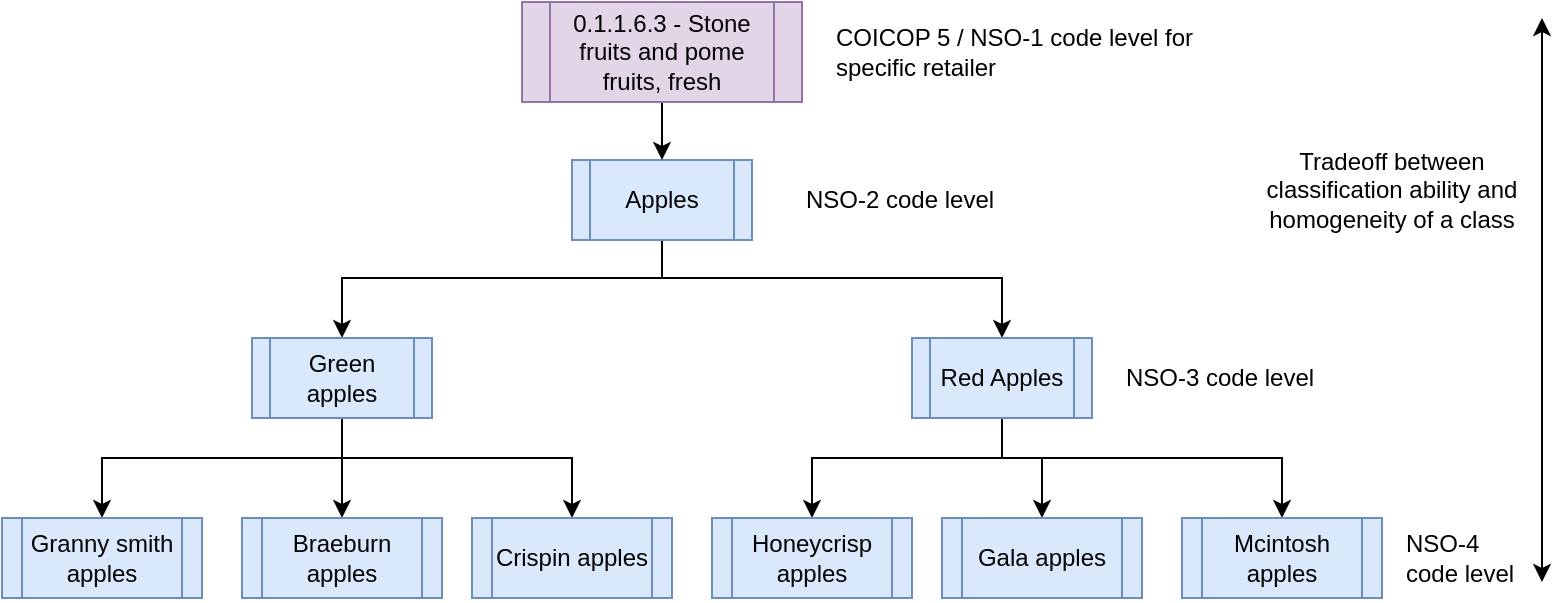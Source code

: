 <mxfile version="24.7.17">
  <diagram name="Page-1" id="-47vawB2OklfKsO3BJrx">
    <mxGraphModel dx="830" dy="482" grid="1" gridSize="10" guides="1" tooltips="1" connect="1" arrows="1" fold="1" page="1" pageScale="1" pageWidth="850" pageHeight="1100" math="0" shadow="0">
      <root>
        <mxCell id="0" />
        <mxCell id="1" parent="0" />
        <mxCell id="SSQXawZmtTG-jishtQTu-13" style="edgeStyle=orthogonalEdgeStyle;rounded=0;orthogonalLoop=1;jettySize=auto;html=1;" parent="1" source="SSQXawZmtTG-jishtQTu-1" target="SSQXawZmtTG-jishtQTu-2" edge="1">
          <mxGeometry relative="1" as="geometry">
            <Array as="points">
              <mxPoint x="400" y="310" />
              <mxPoint x="240" y="310" />
            </Array>
          </mxGeometry>
        </mxCell>
        <mxCell id="SSQXawZmtTG-jishtQTu-14" style="edgeStyle=orthogonalEdgeStyle;rounded=0;orthogonalLoop=1;jettySize=auto;html=1;" parent="1" source="SSQXawZmtTG-jishtQTu-1" target="SSQXawZmtTG-jishtQTu-3" edge="1">
          <mxGeometry relative="1" as="geometry">
            <Array as="points">
              <mxPoint x="400" y="310" />
              <mxPoint x="570" y="310" />
            </Array>
          </mxGeometry>
        </mxCell>
        <mxCell id="SSQXawZmtTG-jishtQTu-1" value="Apples" style="shape=process;whiteSpace=wrap;html=1;backgroundOutline=1;fillColor=#dae8fc;strokeColor=#6c8ebf;fontColor=#000000;" parent="1" vertex="1">
          <mxGeometry x="355" y="251" width="90" height="40" as="geometry" />
        </mxCell>
        <mxCell id="SSQXawZmtTG-jishtQTu-15" style="edgeStyle=orthogonalEdgeStyle;rounded=0;orthogonalLoop=1;jettySize=auto;html=1;" parent="1" source="SSQXawZmtTG-jishtQTu-2" target="SSQXawZmtTG-jishtQTu-4" edge="1">
          <mxGeometry relative="1" as="geometry">
            <Array as="points">
              <mxPoint x="240" y="400" />
              <mxPoint x="120" y="400" />
            </Array>
          </mxGeometry>
        </mxCell>
        <mxCell id="SSQXawZmtTG-jishtQTu-16" style="edgeStyle=orthogonalEdgeStyle;rounded=0;orthogonalLoop=1;jettySize=auto;html=1;entryX=0.5;entryY=0;entryDx=0;entryDy=0;" parent="1" source="SSQXawZmtTG-jishtQTu-2" target="SSQXawZmtTG-jishtQTu-5" edge="1">
          <mxGeometry relative="1" as="geometry">
            <Array as="points">
              <mxPoint x="240" y="390" />
              <mxPoint x="240" y="390" />
            </Array>
          </mxGeometry>
        </mxCell>
        <mxCell id="SSQXawZmtTG-jishtQTu-17" style="edgeStyle=orthogonalEdgeStyle;rounded=0;orthogonalLoop=1;jettySize=auto;html=1;" parent="1" source="SSQXawZmtTG-jishtQTu-2" target="SSQXawZmtTG-jishtQTu-6" edge="1">
          <mxGeometry relative="1" as="geometry">
            <Array as="points">
              <mxPoint x="240" y="400" />
              <mxPoint x="355" y="400" />
            </Array>
          </mxGeometry>
        </mxCell>
        <mxCell id="SSQXawZmtTG-jishtQTu-2" value="Green apples" style="shape=process;whiteSpace=wrap;html=1;backgroundOutline=1;fillColor=#dae8fc;strokeColor=#6c8ebf;fontColor=#000000;" parent="1" vertex="1">
          <mxGeometry x="195" y="340" width="90" height="40" as="geometry" />
        </mxCell>
        <mxCell id="SSQXawZmtTG-jishtQTu-18" style="edgeStyle=orthogonalEdgeStyle;rounded=0;orthogonalLoop=1;jettySize=auto;html=1;entryX=0.5;entryY=0;entryDx=0;entryDy=0;" parent="1" source="SSQXawZmtTG-jishtQTu-3" target="SSQXawZmtTG-jishtQTu-7" edge="1">
          <mxGeometry relative="1" as="geometry">
            <Array as="points">
              <mxPoint x="570" y="400" />
              <mxPoint x="475" y="400" />
            </Array>
          </mxGeometry>
        </mxCell>
        <mxCell id="SSQXawZmtTG-jishtQTu-19" style="edgeStyle=orthogonalEdgeStyle;rounded=0;orthogonalLoop=1;jettySize=auto;html=1;entryX=0.5;entryY=0;entryDx=0;entryDy=0;" parent="1" source="SSQXawZmtTG-jishtQTu-3" target="SSQXawZmtTG-jishtQTu-8" edge="1">
          <mxGeometry relative="1" as="geometry">
            <Array as="points">
              <mxPoint x="570" y="400" />
              <mxPoint x="590" y="400" />
            </Array>
          </mxGeometry>
        </mxCell>
        <mxCell id="SSQXawZmtTG-jishtQTu-20" style="edgeStyle=orthogonalEdgeStyle;rounded=0;orthogonalLoop=1;jettySize=auto;html=1;" parent="1" source="SSQXawZmtTG-jishtQTu-3" target="SSQXawZmtTG-jishtQTu-9" edge="1">
          <mxGeometry relative="1" as="geometry">
            <Array as="points">
              <mxPoint x="570" y="400" />
              <mxPoint x="710" y="400" />
            </Array>
          </mxGeometry>
        </mxCell>
        <mxCell id="SSQXawZmtTG-jishtQTu-3" value="Red Apples" style="shape=process;whiteSpace=wrap;html=1;backgroundOutline=1;fillColor=#dae8fc;strokeColor=#6c8ebf;fontColor=#000000;" parent="1" vertex="1">
          <mxGeometry x="525" y="340" width="90" height="40" as="geometry" />
        </mxCell>
        <mxCell id="SSQXawZmtTG-jishtQTu-4" value="Granny smith apples" style="shape=process;whiteSpace=wrap;html=1;backgroundOutline=1;fillColor=#dae8fc;strokeColor=#6c8ebf;fontColor=#000000;" parent="1" vertex="1">
          <mxGeometry x="70" y="430" width="100" height="40" as="geometry" />
        </mxCell>
        <mxCell id="SSQXawZmtTG-jishtQTu-5" value="Braeburn apples" style="shape=process;whiteSpace=wrap;html=1;backgroundOutline=1;fillColor=#dae8fc;strokeColor=#6c8ebf;fontColor=#000000;" parent="1" vertex="1">
          <mxGeometry x="190" y="430" width="100" height="40" as="geometry" />
        </mxCell>
        <mxCell id="SSQXawZmtTG-jishtQTu-6" value="Crispin apples" style="shape=process;whiteSpace=wrap;html=1;backgroundOutline=1;fillColor=#dae8fc;strokeColor=#6c8ebf;fontColor=#000000;" parent="1" vertex="1">
          <mxGeometry x="305" y="430" width="100" height="40" as="geometry" />
        </mxCell>
        <mxCell id="SSQXawZmtTG-jishtQTu-7" value="Honeycrisp apples" style="shape=process;whiteSpace=wrap;html=1;backgroundOutline=1;fillColor=#dae8fc;strokeColor=#6c8ebf;fontColor=#000000;" parent="1" vertex="1">
          <mxGeometry x="425" y="430" width="100" height="40" as="geometry" />
        </mxCell>
        <mxCell id="SSQXawZmtTG-jishtQTu-8" value="Gala apples" style="shape=process;whiteSpace=wrap;html=1;backgroundOutline=1;fillColor=#dae8fc;strokeColor=#6c8ebf;fontColor=#000000;" parent="1" vertex="1">
          <mxGeometry x="540" y="430" width="100" height="40" as="geometry" />
        </mxCell>
        <mxCell id="SSQXawZmtTG-jishtQTu-9" value="Mcintosh apples" style="shape=process;whiteSpace=wrap;html=1;backgroundOutline=1;fillColor=#dae8fc;strokeColor=#6c8ebf;fontColor=#000000;" parent="1" vertex="1">
          <mxGeometry x="660" y="430" width="100" height="40" as="geometry" />
        </mxCell>
        <mxCell id="SSQXawZmtTG-jishtQTu-21" style="edgeStyle=orthogonalEdgeStyle;rounded=0;orthogonalLoop=1;jettySize=auto;html=1;entryX=0.5;entryY=0;entryDx=0;entryDy=0;" parent="1" source="SSQXawZmtTG-jishtQTu-11" target="SSQXawZmtTG-jishtQTu-1" edge="1">
          <mxGeometry relative="1" as="geometry" />
        </mxCell>
        <mxCell id="SSQXawZmtTG-jishtQTu-11" value="0.1.1.6.3 -&amp;nbsp;Stone fruits and pome fruits, fresh " style="shape=process;whiteSpace=wrap;html=1;backgroundOutline=1;fillColor=#e1d5e7;strokeColor=#9673a6;fontColor=#000000;" parent="1" vertex="1">
          <mxGeometry x="330" y="172" width="140" height="50" as="geometry" />
        </mxCell>
        <mxCell id="SSQXawZmtTG-jishtQTu-22" value="" style="endArrow=classic;html=1;rounded=0;startArrow=classic;startFill=1;" parent="1" edge="1">
          <mxGeometry width="50" height="50" relative="1" as="geometry">
            <mxPoint x="840" y="180" as="sourcePoint" />
            <mxPoint x="840" y="462" as="targetPoint" />
          </mxGeometry>
        </mxCell>
        <mxCell id="SSQXawZmtTG-jishtQTu-23" value="COICOP 5 / NSO-1 code level for specific retailer" style="text;html=1;align=left;verticalAlign=middle;whiteSpace=wrap;rounded=0;" parent="1" vertex="1">
          <mxGeometry x="485" y="182" width="215" height="30" as="geometry" />
        </mxCell>
        <mxCell id="SSQXawZmtTG-jishtQTu-26" value="Tradeoff between classification ability and homogeneity of a class" style="text;html=1;align=center;verticalAlign=middle;whiteSpace=wrap;rounded=0;" parent="1" vertex="1">
          <mxGeometry x="700" y="241" width="130" height="50" as="geometry" />
        </mxCell>
        <mxCell id="L2nDybMmB9wwb03HZ6T9-1" value="NSO-2 code level" style="text;html=1;align=left;verticalAlign=middle;whiteSpace=wrap;rounded=0;" vertex="1" parent="1">
          <mxGeometry x="470" y="256" width="110" height="30" as="geometry" />
        </mxCell>
        <mxCell id="L2nDybMmB9wwb03HZ6T9-2" value="NSO-3 code level" style="text;html=1;align=left;verticalAlign=middle;whiteSpace=wrap;rounded=0;" vertex="1" parent="1">
          <mxGeometry x="630" y="345" width="110" height="30" as="geometry" />
        </mxCell>
        <mxCell id="L2nDybMmB9wwb03HZ6T9-3" value="NSO-4 code level" style="text;html=1;align=left;verticalAlign=middle;whiteSpace=wrap;rounded=0;" vertex="1" parent="1">
          <mxGeometry x="770" y="435" width="60" height="30" as="geometry" />
        </mxCell>
      </root>
    </mxGraphModel>
  </diagram>
</mxfile>

